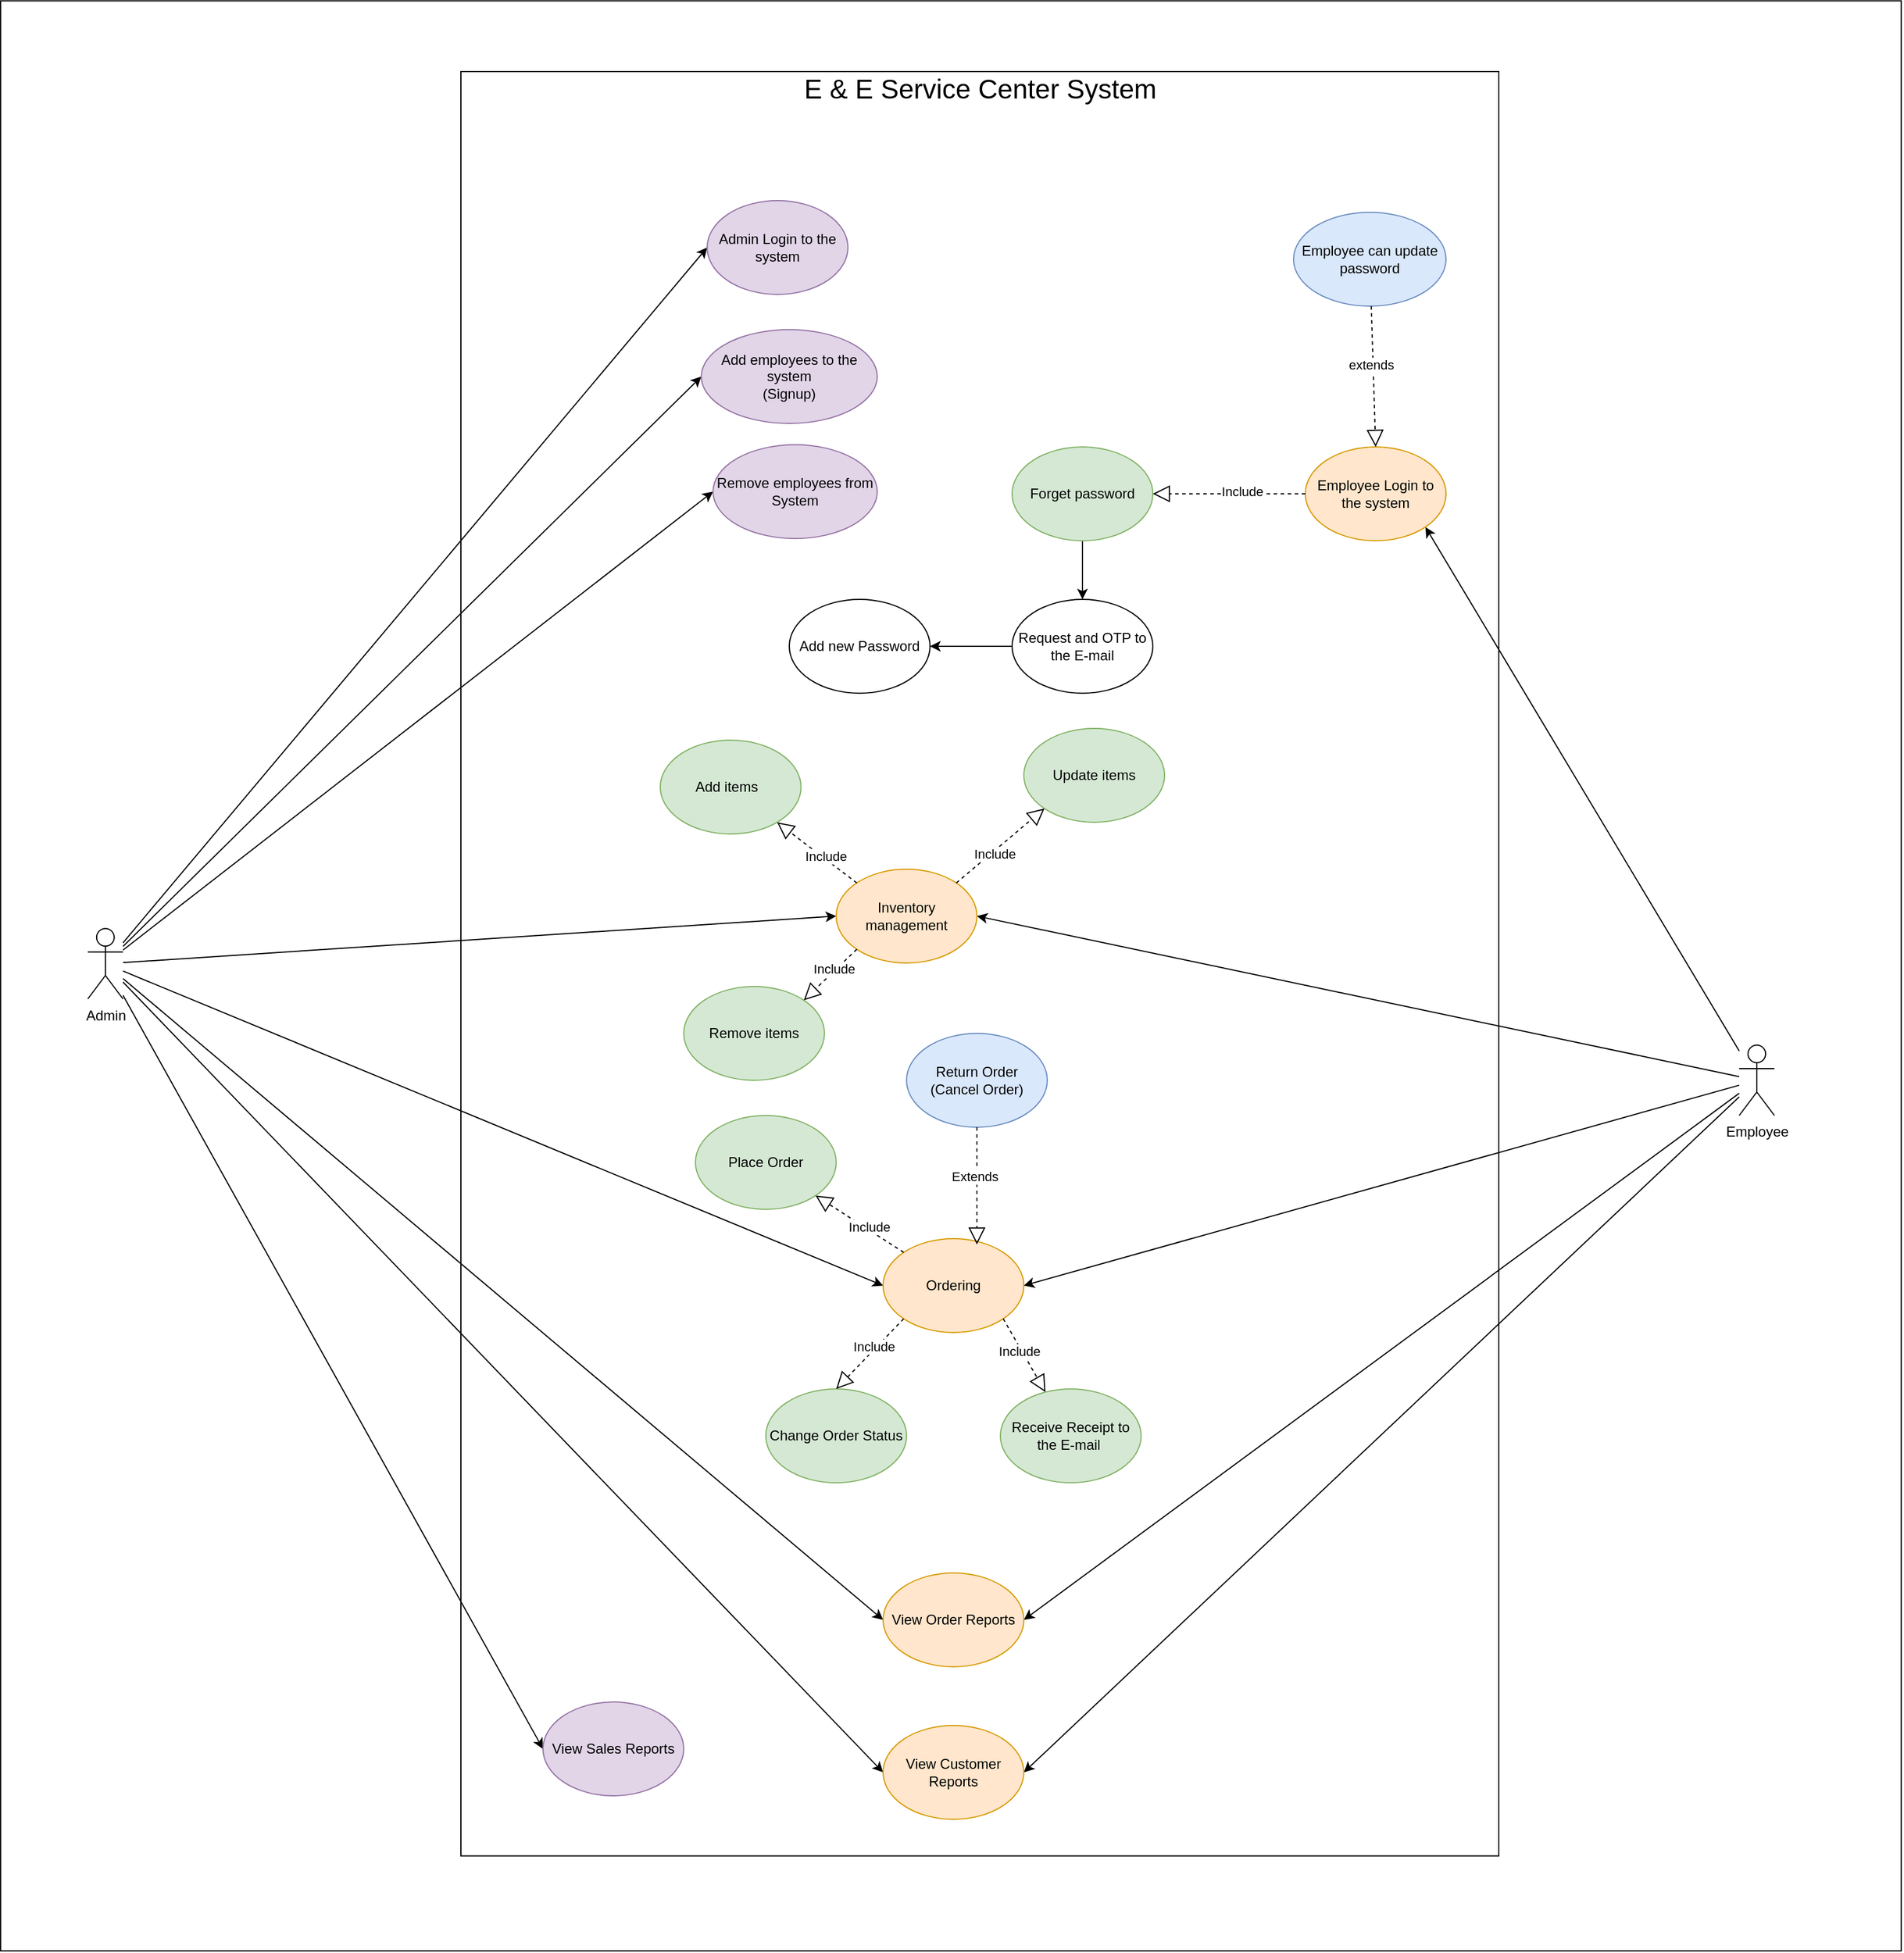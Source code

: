 <mxfile version="22.1.15" type="device">
  <diagram name="Page-1" id="Mlg-DnhKzlUJx7hdJtK8">
    <mxGraphModel dx="3305" dy="549" grid="1" gridSize="10" guides="1" tooltips="1" connect="1" arrows="1" fold="1" page="1" pageScale="1" pageWidth="1100" pageHeight="850" math="0" shadow="0">
      <root>
        <mxCell id="0" />
        <mxCell id="1" parent="0" />
        <mxCell id="_U2FMEMoLZ4ncPaxLMOm-83" value="" style="rounded=0;whiteSpace=wrap;html=1;rotation=90;movable=1;resizable=1;rotatable=1;deletable=1;editable=1;locked=0;connectable=1;" parent="1" vertex="1">
          <mxGeometry x="-1873.39" y="200.64" width="1662.45" height="1620.62" as="geometry" />
        </mxCell>
        <mxCell id="_U2FMEMoLZ4ncPaxLMOm-4" value="" style="rounded=0;whiteSpace=wrap;html=1;rotation=90;movable=1;resizable=1;rotatable=1;deletable=1;editable=1;locked=0;connectable=1;" parent="1" vertex="1">
          <mxGeometry x="-1778.12" y="558.13" width="1521.25" height="885" as="geometry" />
        </mxCell>
        <mxCell id="_U2FMEMoLZ4ncPaxLMOm-31" style="edgeStyle=none;rounded=0;orthogonalLoop=1;jettySize=auto;html=1;entryX=0;entryY=0.5;entryDx=0;entryDy=0;" parent="1" source="_U2FMEMoLZ4ncPaxLMOm-5" target="_U2FMEMoLZ4ncPaxLMOm-8" edge="1">
          <mxGeometry relative="1" as="geometry" />
        </mxCell>
        <mxCell id="_U2FMEMoLZ4ncPaxLMOm-32" style="edgeStyle=none;rounded=0;orthogonalLoop=1;jettySize=auto;html=1;entryX=0;entryY=0.5;entryDx=0;entryDy=0;" parent="1" source="_U2FMEMoLZ4ncPaxLMOm-5" target="_U2FMEMoLZ4ncPaxLMOm-15" edge="1">
          <mxGeometry relative="1" as="geometry" />
        </mxCell>
        <mxCell id="_U2FMEMoLZ4ncPaxLMOm-40" style="edgeStyle=none;rounded=0;orthogonalLoop=1;jettySize=auto;html=1;entryX=0;entryY=0.5;entryDx=0;entryDy=0;" parent="1" source="_U2FMEMoLZ4ncPaxLMOm-5" target="_U2FMEMoLZ4ncPaxLMOm-39" edge="1">
          <mxGeometry relative="1" as="geometry" />
        </mxCell>
        <mxCell id="_U2FMEMoLZ4ncPaxLMOm-54" style="edgeStyle=none;rounded=0;orthogonalLoop=1;jettySize=auto;html=1;entryX=0;entryY=0.5;entryDx=0;entryDy=0;" parent="1" source="_U2FMEMoLZ4ncPaxLMOm-5" target="_U2FMEMoLZ4ncPaxLMOm-41" edge="1">
          <mxGeometry relative="1" as="geometry" />
        </mxCell>
        <mxCell id="_U2FMEMoLZ4ncPaxLMOm-75" style="edgeStyle=none;rounded=0;orthogonalLoop=1;jettySize=auto;html=1;entryX=0;entryY=0.5;entryDx=0;entryDy=0;" parent="1" source="_U2FMEMoLZ4ncPaxLMOm-5" target="_U2FMEMoLZ4ncPaxLMOm-56" edge="1">
          <mxGeometry relative="1" as="geometry" />
        </mxCell>
        <mxCell id="_U2FMEMoLZ4ncPaxLMOm-76" style="edgeStyle=none;rounded=0;orthogonalLoop=1;jettySize=auto;html=1;entryX=0;entryY=0.5;entryDx=0;entryDy=0;" parent="1" source="_U2FMEMoLZ4ncPaxLMOm-5" target="_U2FMEMoLZ4ncPaxLMOm-71" edge="1">
          <mxGeometry relative="1" as="geometry" />
        </mxCell>
        <mxCell id="_U2FMEMoLZ4ncPaxLMOm-77" style="edgeStyle=none;rounded=0;orthogonalLoop=1;jettySize=auto;html=1;entryX=0;entryY=0.5;entryDx=0;entryDy=0;" parent="1" source="_U2FMEMoLZ4ncPaxLMOm-5" target="_U2FMEMoLZ4ncPaxLMOm-72" edge="1">
          <mxGeometry relative="1" as="geometry" />
        </mxCell>
        <mxCell id="_U2FMEMoLZ4ncPaxLMOm-78" style="edgeStyle=none;rounded=0;orthogonalLoop=1;jettySize=auto;html=1;entryX=0;entryY=0.5;entryDx=0;entryDy=0;" parent="1" source="_U2FMEMoLZ4ncPaxLMOm-5" target="_U2FMEMoLZ4ncPaxLMOm-73" edge="1">
          <mxGeometry relative="1" as="geometry" />
        </mxCell>
        <mxCell id="_U2FMEMoLZ4ncPaxLMOm-5" value="Admin" style="shape=umlActor;verticalLabelPosition=bottom;verticalAlign=top;html=1;outlineConnect=0;" parent="1" vertex="1">
          <mxGeometry x="-1778.12" y="970.63" width="30" height="60" as="geometry" />
        </mxCell>
        <mxCell id="_U2FMEMoLZ4ncPaxLMOm-34" style="edgeStyle=none;rounded=0;orthogonalLoop=1;jettySize=auto;html=1;entryX=1;entryY=1;entryDx=0;entryDy=0;" parent="1" source="_U2FMEMoLZ4ncPaxLMOm-6" target="_U2FMEMoLZ4ncPaxLMOm-16" edge="1">
          <mxGeometry relative="1" as="geometry" />
        </mxCell>
        <mxCell id="_U2FMEMoLZ4ncPaxLMOm-55" style="edgeStyle=none;rounded=0;orthogonalLoop=1;jettySize=auto;html=1;entryX=1;entryY=0.5;entryDx=0;entryDy=0;" parent="1" source="_U2FMEMoLZ4ncPaxLMOm-6" target="_U2FMEMoLZ4ncPaxLMOm-41" edge="1">
          <mxGeometry relative="1" as="geometry" />
        </mxCell>
        <mxCell id="_U2FMEMoLZ4ncPaxLMOm-79" style="edgeStyle=none;rounded=0;orthogonalLoop=1;jettySize=auto;html=1;entryX=1;entryY=0.5;entryDx=0;entryDy=0;" parent="1" source="_U2FMEMoLZ4ncPaxLMOm-6" target="_U2FMEMoLZ4ncPaxLMOm-71" edge="1">
          <mxGeometry relative="1" as="geometry" />
        </mxCell>
        <mxCell id="_U2FMEMoLZ4ncPaxLMOm-80" style="edgeStyle=none;rounded=0;orthogonalLoop=1;jettySize=auto;html=1;entryX=1;entryY=0.5;entryDx=0;entryDy=0;" parent="1" source="_U2FMEMoLZ4ncPaxLMOm-6" target="_U2FMEMoLZ4ncPaxLMOm-72" edge="1">
          <mxGeometry relative="1" as="geometry" />
        </mxCell>
        <mxCell id="_U2FMEMoLZ4ncPaxLMOm-6" value="Employee" style="shape=umlActor;verticalLabelPosition=bottom;verticalAlign=top;html=1;outlineConnect=0;" parent="1" vertex="1">
          <mxGeometry x="-370" y="1070" width="30" height="60" as="geometry" />
        </mxCell>
        <mxCell id="_U2FMEMoLZ4ncPaxLMOm-8" value="Add employees to the system&lt;br&gt;(Signup)" style="ellipse;whiteSpace=wrap;html=1;fillColor=#e1d5e7;strokeColor=#9673a6;" parent="1" vertex="1">
          <mxGeometry x="-1255" y="460" width="150" height="80" as="geometry" />
        </mxCell>
        <mxCell id="_U2FMEMoLZ4ncPaxLMOm-15" value="Remove employees from System" style="ellipse;whiteSpace=wrap;html=1;fillColor=#e1d5e7;strokeColor=#9673a6;" parent="1" vertex="1">
          <mxGeometry x="-1245" y="558.13" width="140" height="80" as="geometry" />
        </mxCell>
        <mxCell id="_U2FMEMoLZ4ncPaxLMOm-16" value="Employee Login to the system" style="ellipse;whiteSpace=wrap;html=1;fillColor=#ffe6cc;strokeColor=#d79b00;" parent="1" vertex="1">
          <mxGeometry x="-740" y="560" width="120" height="80" as="geometry" />
        </mxCell>
        <mxCell id="_U2FMEMoLZ4ncPaxLMOm-17" value="Employee can update password" style="ellipse;whiteSpace=wrap;html=1;fillColor=#dae8fc;strokeColor=#6c8ebf;" parent="1" vertex="1">
          <mxGeometry x="-750" y="360" width="130" height="80" as="geometry" />
        </mxCell>
        <mxCell id="_U2FMEMoLZ4ncPaxLMOm-19" value="" style="endArrow=block;dashed=1;endFill=0;endSize=12;html=1;rounded=0;entryX=0.5;entryY=0;entryDx=0;entryDy=0;" parent="1" source="_U2FMEMoLZ4ncPaxLMOm-17" target="_U2FMEMoLZ4ncPaxLMOm-16" edge="1">
          <mxGeometry width="160" relative="1" as="geometry">
            <mxPoint x="-1290" y="630" as="sourcePoint" />
            <mxPoint x="-1130" y="630" as="targetPoint" />
          </mxGeometry>
        </mxCell>
        <mxCell id="_U2FMEMoLZ4ncPaxLMOm-20" value="extends" style="edgeLabel;html=1;align=center;verticalAlign=middle;resizable=0;points=[];" parent="_U2FMEMoLZ4ncPaxLMOm-19" vertex="1" connectable="0">
          <mxGeometry x="-0.173" y="-2" relative="1" as="geometry">
            <mxPoint as="offset" />
          </mxGeometry>
        </mxCell>
        <mxCell id="_U2FMEMoLZ4ncPaxLMOm-26" style="edgeStyle=none;rounded=0;orthogonalLoop=1;jettySize=auto;html=1;exitX=0.5;exitY=1;exitDx=0;exitDy=0;" parent="1" source="_U2FMEMoLZ4ncPaxLMOm-23" target="_U2FMEMoLZ4ncPaxLMOm-24" edge="1">
          <mxGeometry relative="1" as="geometry" />
        </mxCell>
        <mxCell id="_U2FMEMoLZ4ncPaxLMOm-23" value="Forget password" style="ellipse;whiteSpace=wrap;html=1;fillColor=#d5e8d4;strokeColor=#82b366;" parent="1" vertex="1">
          <mxGeometry x="-990" y="560" width="120" height="80" as="geometry" />
        </mxCell>
        <mxCell id="_U2FMEMoLZ4ncPaxLMOm-27" style="edgeStyle=none;rounded=0;orthogonalLoop=1;jettySize=auto;html=1;" parent="1" source="_U2FMEMoLZ4ncPaxLMOm-24" target="_U2FMEMoLZ4ncPaxLMOm-25" edge="1">
          <mxGeometry relative="1" as="geometry" />
        </mxCell>
        <mxCell id="_U2FMEMoLZ4ncPaxLMOm-24" value="Request and OTP to the E-mail" style="ellipse;whiteSpace=wrap;html=1;" parent="1" vertex="1">
          <mxGeometry x="-990" y="690" width="120" height="80" as="geometry" />
        </mxCell>
        <mxCell id="_U2FMEMoLZ4ncPaxLMOm-25" value="Add new Password" style="ellipse;whiteSpace=wrap;html=1;" parent="1" vertex="1">
          <mxGeometry x="-1180" y="690" width="120" height="80" as="geometry" />
        </mxCell>
        <mxCell id="_U2FMEMoLZ4ncPaxLMOm-28" value="" style="endArrow=block;dashed=1;endFill=0;endSize=12;html=1;rounded=0;entryX=1;entryY=0.5;entryDx=0;entryDy=0;exitX=0;exitY=0.5;exitDx=0;exitDy=0;" parent="1" source="_U2FMEMoLZ4ncPaxLMOm-16" target="_U2FMEMoLZ4ncPaxLMOm-23" edge="1">
          <mxGeometry width="160" relative="1" as="geometry">
            <mxPoint x="-1043" y="668" as="sourcePoint" />
            <mxPoint x="-1138" y="732" as="targetPoint" />
          </mxGeometry>
        </mxCell>
        <mxCell id="_U2FMEMoLZ4ncPaxLMOm-29" value="Include" style="edgeLabel;html=1;align=center;verticalAlign=middle;resizable=0;points=[];" parent="_U2FMEMoLZ4ncPaxLMOm-28" vertex="1" connectable="0">
          <mxGeometry x="-0.173" y="-2" relative="1" as="geometry">
            <mxPoint as="offset" />
          </mxGeometry>
        </mxCell>
        <mxCell id="_U2FMEMoLZ4ncPaxLMOm-39" value="Admin Login to the system" style="ellipse;whiteSpace=wrap;html=1;fillColor=#e1d5e7;strokeColor=#9673a6;" parent="1" vertex="1">
          <mxGeometry x="-1250" y="350" width="120" height="80" as="geometry" />
        </mxCell>
        <mxCell id="_U2FMEMoLZ4ncPaxLMOm-41" value="Inventory management" style="ellipse;whiteSpace=wrap;html=1;fillColor=#ffe6cc;strokeColor=#d79b00;" parent="1" vertex="1">
          <mxGeometry x="-1140" y="920" width="120" height="80" as="geometry" />
        </mxCell>
        <mxCell id="_U2FMEMoLZ4ncPaxLMOm-42" value="Add items&amp;nbsp;&amp;nbsp;" style="ellipse;whiteSpace=wrap;html=1;fillColor=#d5e8d4;strokeColor=#82b366;" parent="1" vertex="1">
          <mxGeometry x="-1290" y="810" width="120" height="80" as="geometry" />
        </mxCell>
        <mxCell id="_U2FMEMoLZ4ncPaxLMOm-43" value="Remove items" style="ellipse;whiteSpace=wrap;html=1;fillColor=#d5e8d4;strokeColor=#82b366;" parent="1" vertex="1">
          <mxGeometry x="-1270" y="1020.0" width="120" height="80" as="geometry" />
        </mxCell>
        <mxCell id="_U2FMEMoLZ4ncPaxLMOm-44" value="Update items" style="ellipse;whiteSpace=wrap;html=1;fillColor=#d5e8d4;strokeColor=#82b366;" parent="1" vertex="1">
          <mxGeometry x="-980" y="800" width="120" height="80" as="geometry" />
        </mxCell>
        <mxCell id="_U2FMEMoLZ4ncPaxLMOm-46" value="" style="endArrow=block;dashed=1;endFill=0;endSize=12;html=1;rounded=0;exitX=0;exitY=0;exitDx=0;exitDy=0;" parent="1" source="_U2FMEMoLZ4ncPaxLMOm-41" target="_U2FMEMoLZ4ncPaxLMOm-42" edge="1">
          <mxGeometry width="160" relative="1" as="geometry">
            <mxPoint x="-1110" y="828.89" as="sourcePoint" />
            <mxPoint x="-1240" y="828.89" as="targetPoint" />
          </mxGeometry>
        </mxCell>
        <mxCell id="_U2FMEMoLZ4ncPaxLMOm-47" value="Include" style="edgeLabel;html=1;align=center;verticalAlign=middle;resizable=0;points=[];" parent="_U2FMEMoLZ4ncPaxLMOm-46" vertex="1" connectable="0">
          <mxGeometry x="-0.173" y="-2" relative="1" as="geometry">
            <mxPoint as="offset" />
          </mxGeometry>
        </mxCell>
        <mxCell id="_U2FMEMoLZ4ncPaxLMOm-48" value="" style="endArrow=block;dashed=1;endFill=0;endSize=12;html=1;rounded=0;entryX=1;entryY=0;entryDx=0;entryDy=0;exitX=0;exitY=1;exitDx=0;exitDy=0;" parent="1" source="_U2FMEMoLZ4ncPaxLMOm-41" target="_U2FMEMoLZ4ncPaxLMOm-43" edge="1">
          <mxGeometry width="160" relative="1" as="geometry">
            <mxPoint x="-1160" y="880" as="sourcePoint" />
            <mxPoint x="-1230" y="880" as="targetPoint" />
          </mxGeometry>
        </mxCell>
        <mxCell id="_U2FMEMoLZ4ncPaxLMOm-49" value="Include" style="edgeLabel;html=1;align=center;verticalAlign=middle;resizable=0;points=[];" parent="_U2FMEMoLZ4ncPaxLMOm-48" vertex="1" connectable="0">
          <mxGeometry x="-0.173" y="-2" relative="1" as="geometry">
            <mxPoint as="offset" />
          </mxGeometry>
        </mxCell>
        <mxCell id="_U2FMEMoLZ4ncPaxLMOm-50" value="" style="endArrow=block;dashed=1;endFill=0;endSize=12;html=1;rounded=0;entryX=0;entryY=1;entryDx=0;entryDy=0;exitX=1;exitY=0;exitDx=0;exitDy=0;" parent="1" source="_U2FMEMoLZ4ncPaxLMOm-41" target="_U2FMEMoLZ4ncPaxLMOm-44" edge="1">
          <mxGeometry width="160" relative="1" as="geometry">
            <mxPoint x="-1142" y="908" as="sourcePoint" />
            <mxPoint x="-1198" y="962" as="targetPoint" />
          </mxGeometry>
        </mxCell>
        <mxCell id="_U2FMEMoLZ4ncPaxLMOm-51" value="Include" style="edgeLabel;html=1;align=center;verticalAlign=middle;resizable=0;points=[];" parent="_U2FMEMoLZ4ncPaxLMOm-50" vertex="1" connectable="0">
          <mxGeometry x="-0.173" y="-2" relative="1" as="geometry">
            <mxPoint as="offset" />
          </mxGeometry>
        </mxCell>
        <mxCell id="_U2FMEMoLZ4ncPaxLMOm-56" value="Ordering" style="ellipse;whiteSpace=wrap;html=1;fillColor=#ffe6cc;strokeColor=#d79b00;" parent="1" vertex="1">
          <mxGeometry x="-1100" y="1235" width="120" height="80" as="geometry" />
        </mxCell>
        <mxCell id="_U2FMEMoLZ4ncPaxLMOm-57" value="Place Order" style="ellipse;whiteSpace=wrap;html=1;fillColor=#d5e8d4;strokeColor=#82b366;" parent="1" vertex="1">
          <mxGeometry x="-1260" y="1130" width="120" height="80" as="geometry" />
        </mxCell>
        <mxCell id="_U2FMEMoLZ4ncPaxLMOm-58" value="Change Order Status" style="ellipse;whiteSpace=wrap;html=1;fillColor=#d5e8d4;strokeColor=#82b366;" parent="1" vertex="1">
          <mxGeometry x="-1200" y="1363.13" width="120" height="80" as="geometry" />
        </mxCell>
        <mxCell id="_U2FMEMoLZ4ncPaxLMOm-59" value="Receive Receipt to the E-mail&amp;nbsp;" style="ellipse;whiteSpace=wrap;html=1;fillColor=#d5e8d4;strokeColor=#82b366;" parent="1" vertex="1">
          <mxGeometry x="-1000" y="1363.13" width="120" height="80" as="geometry" />
        </mxCell>
        <mxCell id="_U2FMEMoLZ4ncPaxLMOm-60" value="Return Order&lt;br&gt;(Cancel Order)" style="ellipse;whiteSpace=wrap;html=1;fillColor=#dae8fc;strokeColor=#6c8ebf;" parent="1" vertex="1">
          <mxGeometry x="-1080" y="1060" width="120" height="80" as="geometry" />
        </mxCell>
        <mxCell id="_U2FMEMoLZ4ncPaxLMOm-61" value="" style="endArrow=block;dashed=1;endFill=0;endSize=12;html=1;rounded=0;entryX=1;entryY=1;entryDx=0;entryDy=0;exitX=0;exitY=0;exitDx=0;exitDy=0;" parent="1" source="_U2FMEMoLZ4ncPaxLMOm-56" target="_U2FMEMoLZ4ncPaxLMOm-57" edge="1">
          <mxGeometry width="160" relative="1" as="geometry">
            <mxPoint x="-1132" y="928" as="sourcePoint" />
            <mxPoint x="-1168" y="1012" as="targetPoint" />
          </mxGeometry>
        </mxCell>
        <mxCell id="_U2FMEMoLZ4ncPaxLMOm-62" value="Include" style="edgeLabel;html=1;align=center;verticalAlign=middle;resizable=0;points=[];" parent="_U2FMEMoLZ4ncPaxLMOm-61" vertex="1" connectable="0">
          <mxGeometry x="-0.173" y="-2" relative="1" as="geometry">
            <mxPoint as="offset" />
          </mxGeometry>
        </mxCell>
        <mxCell id="_U2FMEMoLZ4ncPaxLMOm-63" value="" style="endArrow=block;dashed=1;endFill=0;endSize=12;html=1;rounded=0;entryX=0.5;entryY=0;entryDx=0;entryDy=0;exitX=0;exitY=1;exitDx=0;exitDy=0;" parent="1" source="_U2FMEMoLZ4ncPaxLMOm-56" target="_U2FMEMoLZ4ncPaxLMOm-58" edge="1">
          <mxGeometry width="160" relative="1" as="geometry">
            <mxPoint x="-1090" y="1160" as="sourcePoint" />
            <mxPoint x="-1238" y="1192" as="targetPoint" />
          </mxGeometry>
        </mxCell>
        <mxCell id="_U2FMEMoLZ4ncPaxLMOm-64" value="Include" style="edgeLabel;html=1;align=center;verticalAlign=middle;resizable=0;points=[];" parent="_U2FMEMoLZ4ncPaxLMOm-63" vertex="1" connectable="0">
          <mxGeometry x="-0.173" y="-2" relative="1" as="geometry">
            <mxPoint as="offset" />
          </mxGeometry>
        </mxCell>
        <mxCell id="_U2FMEMoLZ4ncPaxLMOm-65" value="" style="endArrow=block;dashed=1;endFill=0;endSize=12;html=1;rounded=0;exitX=1;exitY=1;exitDx=0;exitDy=0;" parent="1" source="_U2FMEMoLZ4ncPaxLMOm-56" target="_U2FMEMoLZ4ncPaxLMOm-59" edge="1">
          <mxGeometry width="160" relative="1" as="geometry">
            <mxPoint x="-1072" y="1188" as="sourcePoint" />
            <mxPoint x="-1120" y="1240" as="targetPoint" />
          </mxGeometry>
        </mxCell>
        <mxCell id="_U2FMEMoLZ4ncPaxLMOm-66" value="Include" style="edgeLabel;html=1;align=center;verticalAlign=middle;resizable=0;points=[];" parent="_U2FMEMoLZ4ncPaxLMOm-65" vertex="1" connectable="0">
          <mxGeometry x="-0.173" y="-2" relative="1" as="geometry">
            <mxPoint as="offset" />
          </mxGeometry>
        </mxCell>
        <mxCell id="_U2FMEMoLZ4ncPaxLMOm-67" value="" style="endArrow=block;dashed=1;endFill=0;endSize=12;html=1;rounded=0;exitX=0.5;exitY=1;exitDx=0;exitDy=0;" parent="1" source="_U2FMEMoLZ4ncPaxLMOm-60" edge="1">
          <mxGeometry width="160" relative="1" as="geometry">
            <mxPoint x="-988" y="1188" as="sourcePoint" />
            <mxPoint x="-1020" y="1240" as="targetPoint" />
          </mxGeometry>
        </mxCell>
        <mxCell id="_U2FMEMoLZ4ncPaxLMOm-68" value="Extends" style="edgeLabel;html=1;align=center;verticalAlign=middle;resizable=0;points=[];" parent="_U2FMEMoLZ4ncPaxLMOm-67" vertex="1" connectable="0">
          <mxGeometry x="-0.173" y="-2" relative="1" as="geometry">
            <mxPoint as="offset" />
          </mxGeometry>
        </mxCell>
        <mxCell id="_U2FMEMoLZ4ncPaxLMOm-69" style="edgeStyle=none;rounded=0;orthogonalLoop=1;jettySize=auto;html=1;entryX=1;entryY=0.5;entryDx=0;entryDy=0;" parent="1" source="_U2FMEMoLZ4ncPaxLMOm-6" target="_U2FMEMoLZ4ncPaxLMOm-56" edge="1">
          <mxGeometry relative="1" as="geometry" />
        </mxCell>
        <mxCell id="_U2FMEMoLZ4ncPaxLMOm-71" value="View Order Reports" style="ellipse;whiteSpace=wrap;html=1;fillColor=#ffe6cc;strokeColor=#d79b00;" parent="1" vertex="1">
          <mxGeometry x="-1100" y="1520" width="120" height="80" as="geometry" />
        </mxCell>
        <mxCell id="_U2FMEMoLZ4ncPaxLMOm-72" value="View Customer Reports" style="ellipse;whiteSpace=wrap;html=1;fillColor=#ffe6cc;strokeColor=#d79b00;" parent="1" vertex="1">
          <mxGeometry x="-1100" y="1650" width="120" height="80" as="geometry" />
        </mxCell>
        <mxCell id="_U2FMEMoLZ4ncPaxLMOm-73" value="View Sales Reports" style="ellipse;whiteSpace=wrap;html=1;fillColor=#e1d5e7;strokeColor=#9673a6;" parent="1" vertex="1">
          <mxGeometry x="-1390" y="1630" width="120" height="80" as="geometry" />
        </mxCell>
        <mxCell id="_U2FMEMoLZ4ncPaxLMOm-82" style="edgeStyle=none;rounded=0;orthogonalLoop=1;jettySize=auto;html=1;exitX=0.5;exitY=1;exitDx=0;exitDy=0;" parent="1" source="_U2FMEMoLZ4ncPaxLMOm-71" target="_U2FMEMoLZ4ncPaxLMOm-71" edge="1">
          <mxGeometry relative="1" as="geometry" />
        </mxCell>
        <mxCell id="_U2FMEMoLZ4ncPaxLMOm-84" value="&lt;font style=&quot;font-size: 23px;&quot;&gt;E &amp;amp; E Service Center System&lt;/font&gt;" style="text;html=1;strokeColor=none;fillColor=none;align=center;verticalAlign=middle;whiteSpace=wrap;rounded=0;" parent="1" vertex="1">
          <mxGeometry x="-1197.49" y="240" width="360" height="30" as="geometry" />
        </mxCell>
      </root>
    </mxGraphModel>
  </diagram>
</mxfile>
